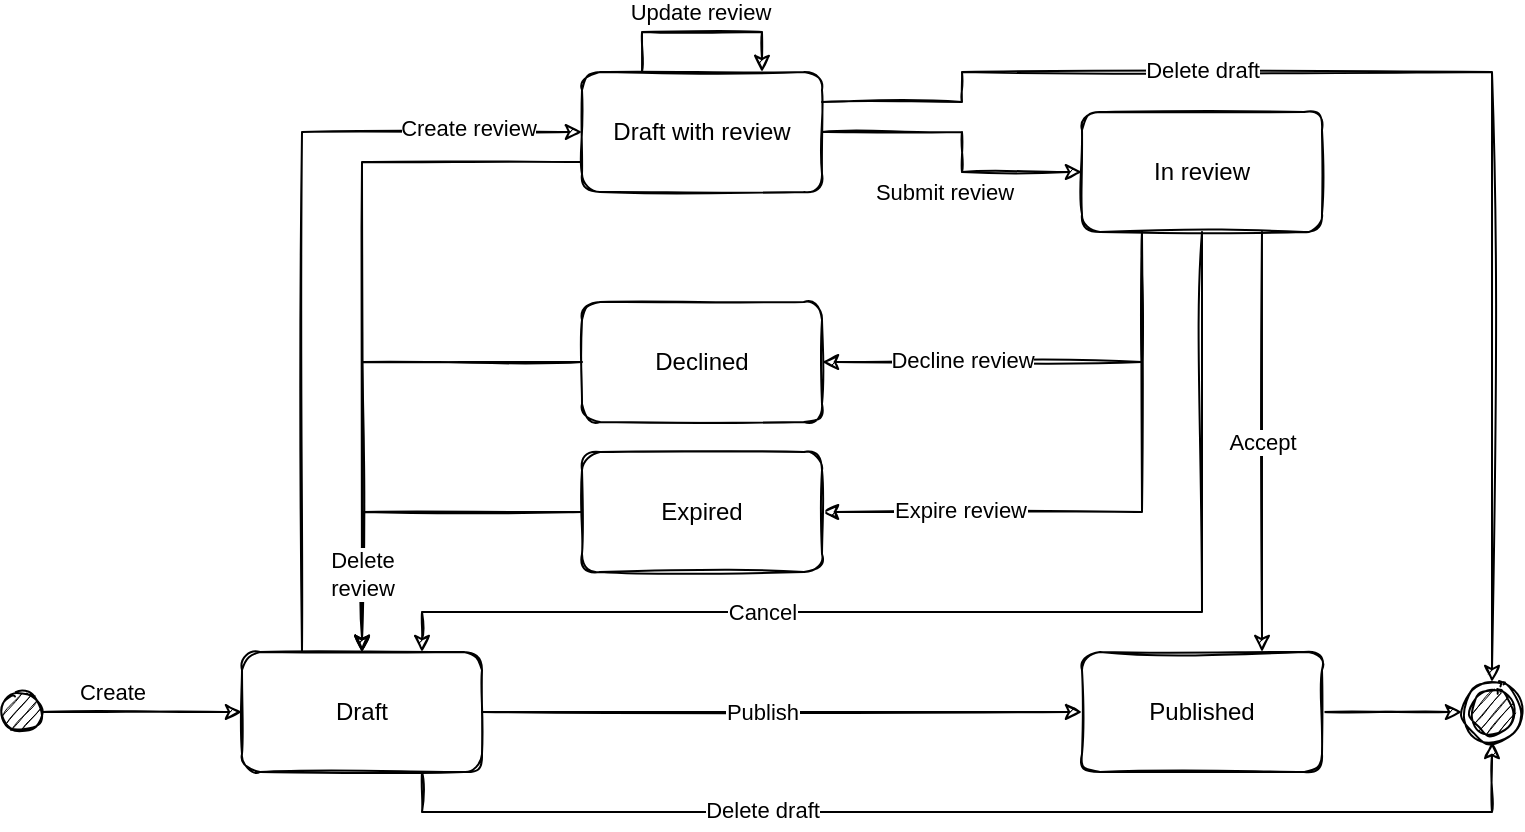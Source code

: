 <mxfile version="17.2.1" type="device"><diagram id="TRgVd12U0wXP9nErbiHY" name="Page-1"><mxGraphModel dx="1106" dy="997" grid="1" gridSize="10" guides="1" tooltips="1" connect="1" arrows="1" fold="1" page="1" pageScale="1" pageWidth="1654" pageHeight="1169" math="0" shadow="0"><root><mxCell id="0"/><mxCell id="1" parent="0"/><mxCell id="fLkMAQggL9lnL11cRAD6-31" style="edgeStyle=orthogonalEdgeStyle;rounded=0;orthogonalLoop=1;jettySize=auto;html=1;fontSize=31;sketch=1;entryX=0;entryY=0.5;entryDx=0;entryDy=0;exitX=1;exitY=0.5;exitDx=0;exitDy=0;" parent="1" source="fLkMAQggL9lnL11cRAD6-2" target="fLkMAQggL9lnL11cRAD6-30" edge="1"><mxGeometry relative="1" as="geometry"><mxPoint x="110" y="510" as="sourcePoint"/><Array as="points"/></mxGeometry></mxCell><mxCell id="fLkMAQggL9lnL11cRAD6-83" value="Create" style="edgeLabel;html=1;align=center;verticalAlign=middle;resizable=0;points=[];fontSize=11;" parent="fLkMAQggL9lnL11cRAD6-31" vertex="1" connectable="0"><mxGeometry x="-0.325" y="1" relative="1" as="geometry"><mxPoint x="1" y="-9" as="offset"/></mxGeometry></mxCell><mxCell id="fLkMAQggL9lnL11cRAD6-2" value="" style="ellipse;whiteSpace=wrap;html=1;aspect=fixed;shadow=0;sketch=1;fillColor=#000000;" parent="1" vertex="1"><mxGeometry x="70" y="470" width="20" height="20" as="geometry"/></mxCell><mxCell id="fLkMAQggL9lnL11cRAD6-42" style="edgeStyle=orthogonalEdgeStyle;rounded=0;orthogonalLoop=1;jettySize=auto;html=1;exitX=1;exitY=0.5;exitDx=0;exitDy=0;fontSize=11;sketch=1;" parent="1" source="fLkMAQggL9lnL11cRAD6-30" target="fLkMAQggL9lnL11cRAD6-39" edge="1"><mxGeometry relative="1" as="geometry"/></mxCell><mxCell id="fLkMAQggL9lnL11cRAD6-43" value="Publish" style="edgeLabel;html=1;align=center;verticalAlign=middle;resizable=0;points=[];fontSize=11;" parent="fLkMAQggL9lnL11cRAD6-42" vertex="1" connectable="0"><mxGeometry x="-0.079" y="-1" relative="1" as="geometry"><mxPoint x="2" y="-1" as="offset"/></mxGeometry></mxCell><mxCell id="fLkMAQggL9lnL11cRAD6-58" style="edgeStyle=orthogonalEdgeStyle;rounded=0;orthogonalLoop=1;jettySize=auto;html=1;exitX=0.75;exitY=1;exitDx=0;exitDy=0;entryX=0.5;entryY=1;entryDx=0;entryDy=0;fontSize=11;sketch=1;" parent="1" source="fLkMAQggL9lnL11cRAD6-30" target="fLkMAQggL9lnL11cRAD6-52" edge="1"><mxGeometry relative="1" as="geometry"/></mxCell><mxCell id="fLkMAQggL9lnL11cRAD6-59" value="Delete draft" style="edgeLabel;html=1;align=center;verticalAlign=middle;resizable=0;points=[];fontSize=11;" parent="fLkMAQggL9lnL11cRAD6-58" vertex="1" connectable="0"><mxGeometry x="-0.1" relative="1" as="geometry"><mxPoint x="-76" y="-1" as="offset"/></mxGeometry></mxCell><mxCell id="4GdUixe9zCUe-EsCM_A6-9" style="edgeStyle=orthogonalEdgeStyle;rounded=0;orthogonalLoop=1;jettySize=auto;html=1;exitX=0.25;exitY=0;exitDx=0;exitDy=0;entryX=0;entryY=0.5;entryDx=0;entryDy=0;sketch=1;" parent="1" source="fLkMAQggL9lnL11cRAD6-30" target="fLkMAQggL9lnL11cRAD6-33" edge="1"><mxGeometry relative="1" as="geometry"/></mxCell><mxCell id="4GdUixe9zCUe-EsCM_A6-12" value="Create review" style="edgeLabel;html=1;align=center;verticalAlign=middle;resizable=0;points=[];" parent="4GdUixe9zCUe-EsCM_A6-9" vertex="1" connectable="0"><mxGeometry x="0.575" y="-2" relative="1" as="geometry"><mxPoint x="28" y="-4" as="offset"/></mxGeometry></mxCell><mxCell id="fLkMAQggL9lnL11cRAD6-30" value="Draft" style="rounded=1;whiteSpace=wrap;html=1;shadow=0;sketch=1;strokeColor=#000000;fillColor=#FFFFFF;" parent="1" vertex="1"><mxGeometry x="190" y="450" width="120" height="60" as="geometry"/></mxCell><mxCell id="fLkMAQggL9lnL11cRAD6-41" style="edgeStyle=orthogonalEdgeStyle;rounded=0;orthogonalLoop=1;jettySize=auto;html=1;exitX=1;exitY=0.5;exitDx=0;exitDy=0;entryX=0;entryY=0.5;entryDx=0;entryDy=0;fontSize=11;sketch=1;" parent="1" source="fLkMAQggL9lnL11cRAD6-33" target="fLkMAQggL9lnL11cRAD6-40" edge="1"><mxGeometry relative="1" as="geometry"><Array as="points"><mxPoint x="550" y="190"/><mxPoint x="550" y="210"/></Array></mxGeometry></mxCell><mxCell id="fLkMAQggL9lnL11cRAD6-44" value="Submit review" style="edgeLabel;html=1;align=center;verticalAlign=middle;resizable=0;points=[];fontSize=11;" parent="fLkMAQggL9lnL11cRAD6-41" vertex="1" connectable="0"><mxGeometry x="0.133" y="2" relative="1" as="geometry"><mxPoint x="-11" y="15" as="offset"/></mxGeometry></mxCell><mxCell id="4GdUixe9zCUe-EsCM_A6-6" style="edgeStyle=orthogonalEdgeStyle;rounded=0;orthogonalLoop=1;jettySize=auto;html=1;entryX=0.5;entryY=0;entryDx=0;entryDy=0;sketch=1;exitX=1;exitY=0.25;exitDx=0;exitDy=0;" parent="1" source="fLkMAQggL9lnL11cRAD6-33" target="fLkMAQggL9lnL11cRAD6-52" edge="1"><mxGeometry relative="1" as="geometry"><mxPoint x="270" y="160" as="sourcePoint"/><Array as="points"><mxPoint x="550" y="175"/><mxPoint x="550" y="160"/><mxPoint x="815" y="160"/></Array></mxGeometry></mxCell><mxCell id="4GdUixe9zCUe-EsCM_A6-7" value="Delete draft" style="edgeLabel;html=1;align=center;verticalAlign=middle;resizable=0;points=[];" parent="4GdUixe9zCUe-EsCM_A6-6" vertex="1" connectable="0"><mxGeometry x="-0.509" relative="1" as="geometry"><mxPoint x="44" y="-1" as="offset"/></mxGeometry></mxCell><mxCell id="4GdUixe9zCUe-EsCM_A6-10" style="edgeStyle=orthogonalEdgeStyle;rounded=0;orthogonalLoop=1;jettySize=auto;html=1;exitX=0;exitY=0.75;exitDx=0;exitDy=0;entryX=0.5;entryY=0;entryDx=0;entryDy=0;sketch=1;" parent="1" source="fLkMAQggL9lnL11cRAD6-33" target="fLkMAQggL9lnL11cRAD6-30" edge="1"><mxGeometry relative="1" as="geometry"/></mxCell><mxCell id="fLkMAQggL9lnL11cRAD6-33" value="Draft with review" style="rounded=1;whiteSpace=wrap;html=1;shadow=0;sketch=1;strokeColor=#000000;fillColor=#FFFFFF;" parent="1" vertex="1"><mxGeometry x="360" y="160" width="120" height="60" as="geometry"/></mxCell><mxCell id="fLkMAQggL9lnL11cRAD6-37" style="edgeStyle=orthogonalEdgeStyle;rounded=0;orthogonalLoop=1;jettySize=auto;html=1;exitX=0.25;exitY=0;exitDx=0;exitDy=0;entryX=0.75;entryY=0;entryDx=0;entryDy=0;sketch=1;" parent="1" source="fLkMAQggL9lnL11cRAD6-33" target="fLkMAQggL9lnL11cRAD6-33" edge="1"><mxGeometry relative="1" as="geometry"><mxPoint x="390" y="170" as="sourcePoint"/><mxPoint x="450" y="170" as="targetPoint"/><Array as="points"><mxPoint x="390" y="140"/><mxPoint x="450" y="140"/></Array></mxGeometry></mxCell><mxCell id="fLkMAQggL9lnL11cRAD6-38" value="Update review" style="edgeLabel;html=1;align=center;verticalAlign=middle;resizable=0;points=[];" parent="fLkMAQggL9lnL11cRAD6-37" vertex="1" connectable="0"><mxGeometry x="0.014" y="-1" relative="1" as="geometry"><mxPoint x="-2" y="-11" as="offset"/></mxGeometry></mxCell><mxCell id="4GdUixe9zCUe-EsCM_A6-15" style="edgeStyle=orthogonalEdgeStyle;rounded=0;sketch=1;orthogonalLoop=1;jettySize=auto;html=1;exitX=1;exitY=0.5;exitDx=0;exitDy=0;" parent="1" source="fLkMAQggL9lnL11cRAD6-39" target="fLkMAQggL9lnL11cRAD6-52" edge="1"><mxGeometry relative="1" as="geometry"/></mxCell><mxCell id="fLkMAQggL9lnL11cRAD6-39" value="Published" style="rounded=1;whiteSpace=wrap;html=1;shadow=0;sketch=1;strokeColor=#000000;fillColor=#FFFFFF;" parent="1" vertex="1"><mxGeometry x="610" y="450" width="120" height="60" as="geometry"/></mxCell><mxCell id="fLkMAQggL9lnL11cRAD6-45" value="Accept" style="edgeStyle=orthogonalEdgeStyle;rounded=0;orthogonalLoop=1;jettySize=auto;html=1;exitX=0.75;exitY=1;exitDx=0;exitDy=0;fontSize=11;entryX=0.75;entryY=0;entryDx=0;entryDy=0;sketch=1;" parent="1" edge="1"><mxGeometry relative="1" as="geometry"><mxPoint x="700" y="240" as="sourcePoint"/><mxPoint x="700" y="450" as="targetPoint"/></mxGeometry></mxCell><mxCell id="fLkMAQggL9lnL11cRAD6-46" style="edgeStyle=orthogonalEdgeStyle;rounded=0;orthogonalLoop=1;jettySize=auto;html=1;exitX=0.25;exitY=1;exitDx=0;exitDy=0;fontSize=11;entryX=1;entryY=0.5;entryDx=0;entryDy=0;sketch=1;" parent="1" source="fLkMAQggL9lnL11cRAD6-40" target="fLkMAQggL9lnL11cRAD6-48" edge="1"><mxGeometry relative="1" as="geometry"><mxPoint x="560" y="300" as="targetPoint"/></mxGeometry></mxCell><mxCell id="fLkMAQggL9lnL11cRAD6-47" value="Decline review" style="edgeLabel;html=1;align=center;verticalAlign=middle;resizable=0;points=[];fontSize=11;" parent="fLkMAQggL9lnL11cRAD6-46" vertex="1" connectable="0"><mxGeometry x="0.183" relative="1" as="geometry"><mxPoint x="-22" y="-1" as="offset"/></mxGeometry></mxCell><mxCell id="4GdUixe9zCUe-EsCM_A6-4" style="edgeStyle=orthogonalEdgeStyle;rounded=0;orthogonalLoop=1;jettySize=auto;html=1;exitX=0.5;exitY=1;exitDx=0;exitDy=0;entryX=0.75;entryY=0;entryDx=0;entryDy=0;sketch=1;" parent="1" source="fLkMAQggL9lnL11cRAD6-40" target="fLkMAQggL9lnL11cRAD6-30" edge="1"><mxGeometry relative="1" as="geometry"><mxPoint x="360" y="456" as="targetPoint"/><Array as="points"><mxPoint x="670" y="430"/><mxPoint x="280" y="430"/></Array></mxGeometry></mxCell><mxCell id="4GdUixe9zCUe-EsCM_A6-5" value="Cancel" style="edgeLabel;html=1;align=center;verticalAlign=middle;resizable=0;points=[];" parent="4GdUixe9zCUe-EsCM_A6-4" vertex="1" connectable="0"><mxGeometry x="0.506" y="-2" relative="1" as="geometry"><mxPoint x="42" y="2" as="offset"/></mxGeometry></mxCell><mxCell id="nB5t-dh7PwPnFz14FUAR-2" style="edgeStyle=orthogonalEdgeStyle;rounded=0;orthogonalLoop=1;jettySize=auto;html=1;exitX=0.25;exitY=1;exitDx=0;exitDy=0;entryX=1;entryY=0.5;entryDx=0;entryDy=0;sketch=1;" edge="1" parent="1" source="fLkMAQggL9lnL11cRAD6-40" target="nB5t-dh7PwPnFz14FUAR-1"><mxGeometry relative="1" as="geometry"/></mxCell><mxCell id="nB5t-dh7PwPnFz14FUAR-3" value="Expire review" style="edgeLabel;html=1;align=center;verticalAlign=middle;resizable=0;points=[];" vertex="1" connectable="0" parent="nB5t-dh7PwPnFz14FUAR-2"><mxGeometry x="0.54" y="1" relative="1" as="geometry"><mxPoint y="-2" as="offset"/></mxGeometry></mxCell><mxCell id="fLkMAQggL9lnL11cRAD6-40" value="In review" style="rounded=1;whiteSpace=wrap;html=1;shadow=0;sketch=1;strokeColor=#000000;fillColor=#FFFFFF;" parent="1" vertex="1"><mxGeometry x="610" y="180" width="120" height="60" as="geometry"/></mxCell><mxCell id="fLkMAQggL9lnL11cRAD6-48" value="Declined" style="rounded=1;whiteSpace=wrap;html=1;shadow=0;sketch=1;strokeColor=#000000;fillColor=#FFFFFF;" parent="1" vertex="1"><mxGeometry x="360" y="275" width="120" height="60" as="geometry"/></mxCell><mxCell id="fLkMAQggL9lnL11cRAD6-52" value="" style="ellipse;html=1;shape=endState;fillColor=#000000;strokeColor=#000000;shadow=0;sketch=1;" parent="1" vertex="1"><mxGeometry x="800" y="465" width="30" height="30" as="geometry"/></mxCell><mxCell id="nB5t-dh7PwPnFz14FUAR-4" style="edgeStyle=orthogonalEdgeStyle;rounded=0;orthogonalLoop=1;jettySize=auto;html=1;exitX=0;exitY=0.5;exitDx=0;exitDy=0;sketch=1;" edge="1" parent="1" source="nB5t-dh7PwPnFz14FUAR-1"><mxGeometry relative="1" as="geometry"><mxPoint x="250" y="450" as="targetPoint"/></mxGeometry></mxCell><mxCell id="nB5t-dh7PwPnFz14FUAR-1" value="Expired" style="rounded=1;whiteSpace=wrap;html=1;shadow=0;sketch=1;strokeColor=#000000;fillColor=#FFFFFF;" vertex="1" parent="1"><mxGeometry x="360" y="350" width="120" height="60" as="geometry"/></mxCell><mxCell id="fLkMAQggL9lnL11cRAD6-49" style="edgeStyle=orthogonalEdgeStyle;rounded=0;orthogonalLoop=1;jettySize=auto;html=1;exitX=0;exitY=0.5;exitDx=0;exitDy=0;entryX=0.5;entryY=0;entryDx=0;entryDy=0;fontSize=11;sketch=1;" parent="1" source="fLkMAQggL9lnL11cRAD6-48" target="fLkMAQggL9lnL11cRAD6-30" edge="1"><mxGeometry relative="1" as="geometry"/></mxCell><mxCell id="fLkMAQggL9lnL11cRAD6-50" value="Delete &lt;br&gt;review" style="edgeLabel;html=1;align=center;verticalAlign=middle;resizable=0;points=[];fontSize=11;labelBackgroundColor=default;" parent="fLkMAQggL9lnL11cRAD6-49" vertex="1" connectable="0"><mxGeometry x="-0.04" y="4" relative="1" as="geometry"><mxPoint x="-4" y="93" as="offset"/></mxGeometry></mxCell></root></mxGraphModel></diagram></mxfile>